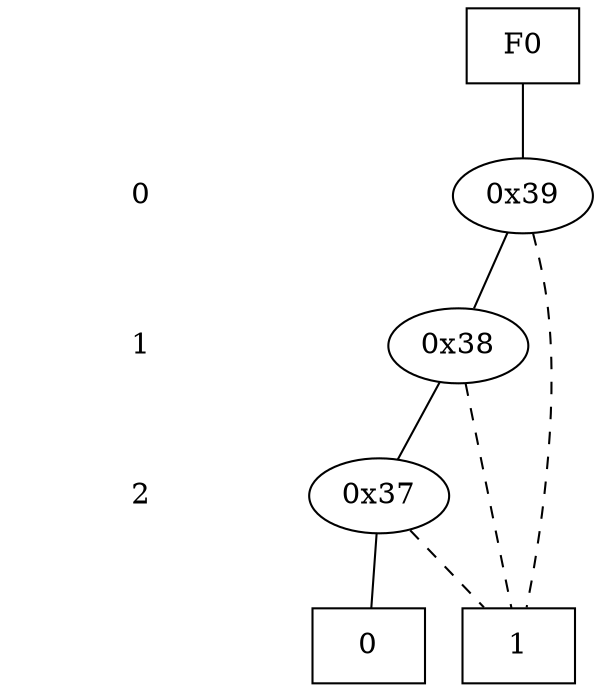 digraph "DD" {
size = "7.5,10"
center = true;
edge [dir = none];
{ node [shape = plaintext];
  edge [style = invis];
  "CONST NODES" [style = invis];
" 0 " -> " 1 " -> " 2 " -> "CONST NODES"; 
}
{ rank = same; node [shape = box]; edge [style = invis];
"F0"; }
{ rank = same; " 0 ";
"0x39";
}
{ rank = same; " 1 ";
"0x38";
}
{ rank = same; " 2 ";
"0x37";
}
{ rank = same; "CONST NODES";
{ node [shape = box]; "0x26";
"0x25";
}
}
"F0" -> "0x39" [style = solid];
"0x39" -> "0x38";
"0x39" -> "0x25" [style = dashed];
"0x38" -> "0x37";
"0x38" -> "0x25" [style = dashed];
"0x37" -> "0x26";
"0x37" -> "0x25" [style = dashed];
"0x26" [label = "0"];
"0x25" [label = "1"];
}
